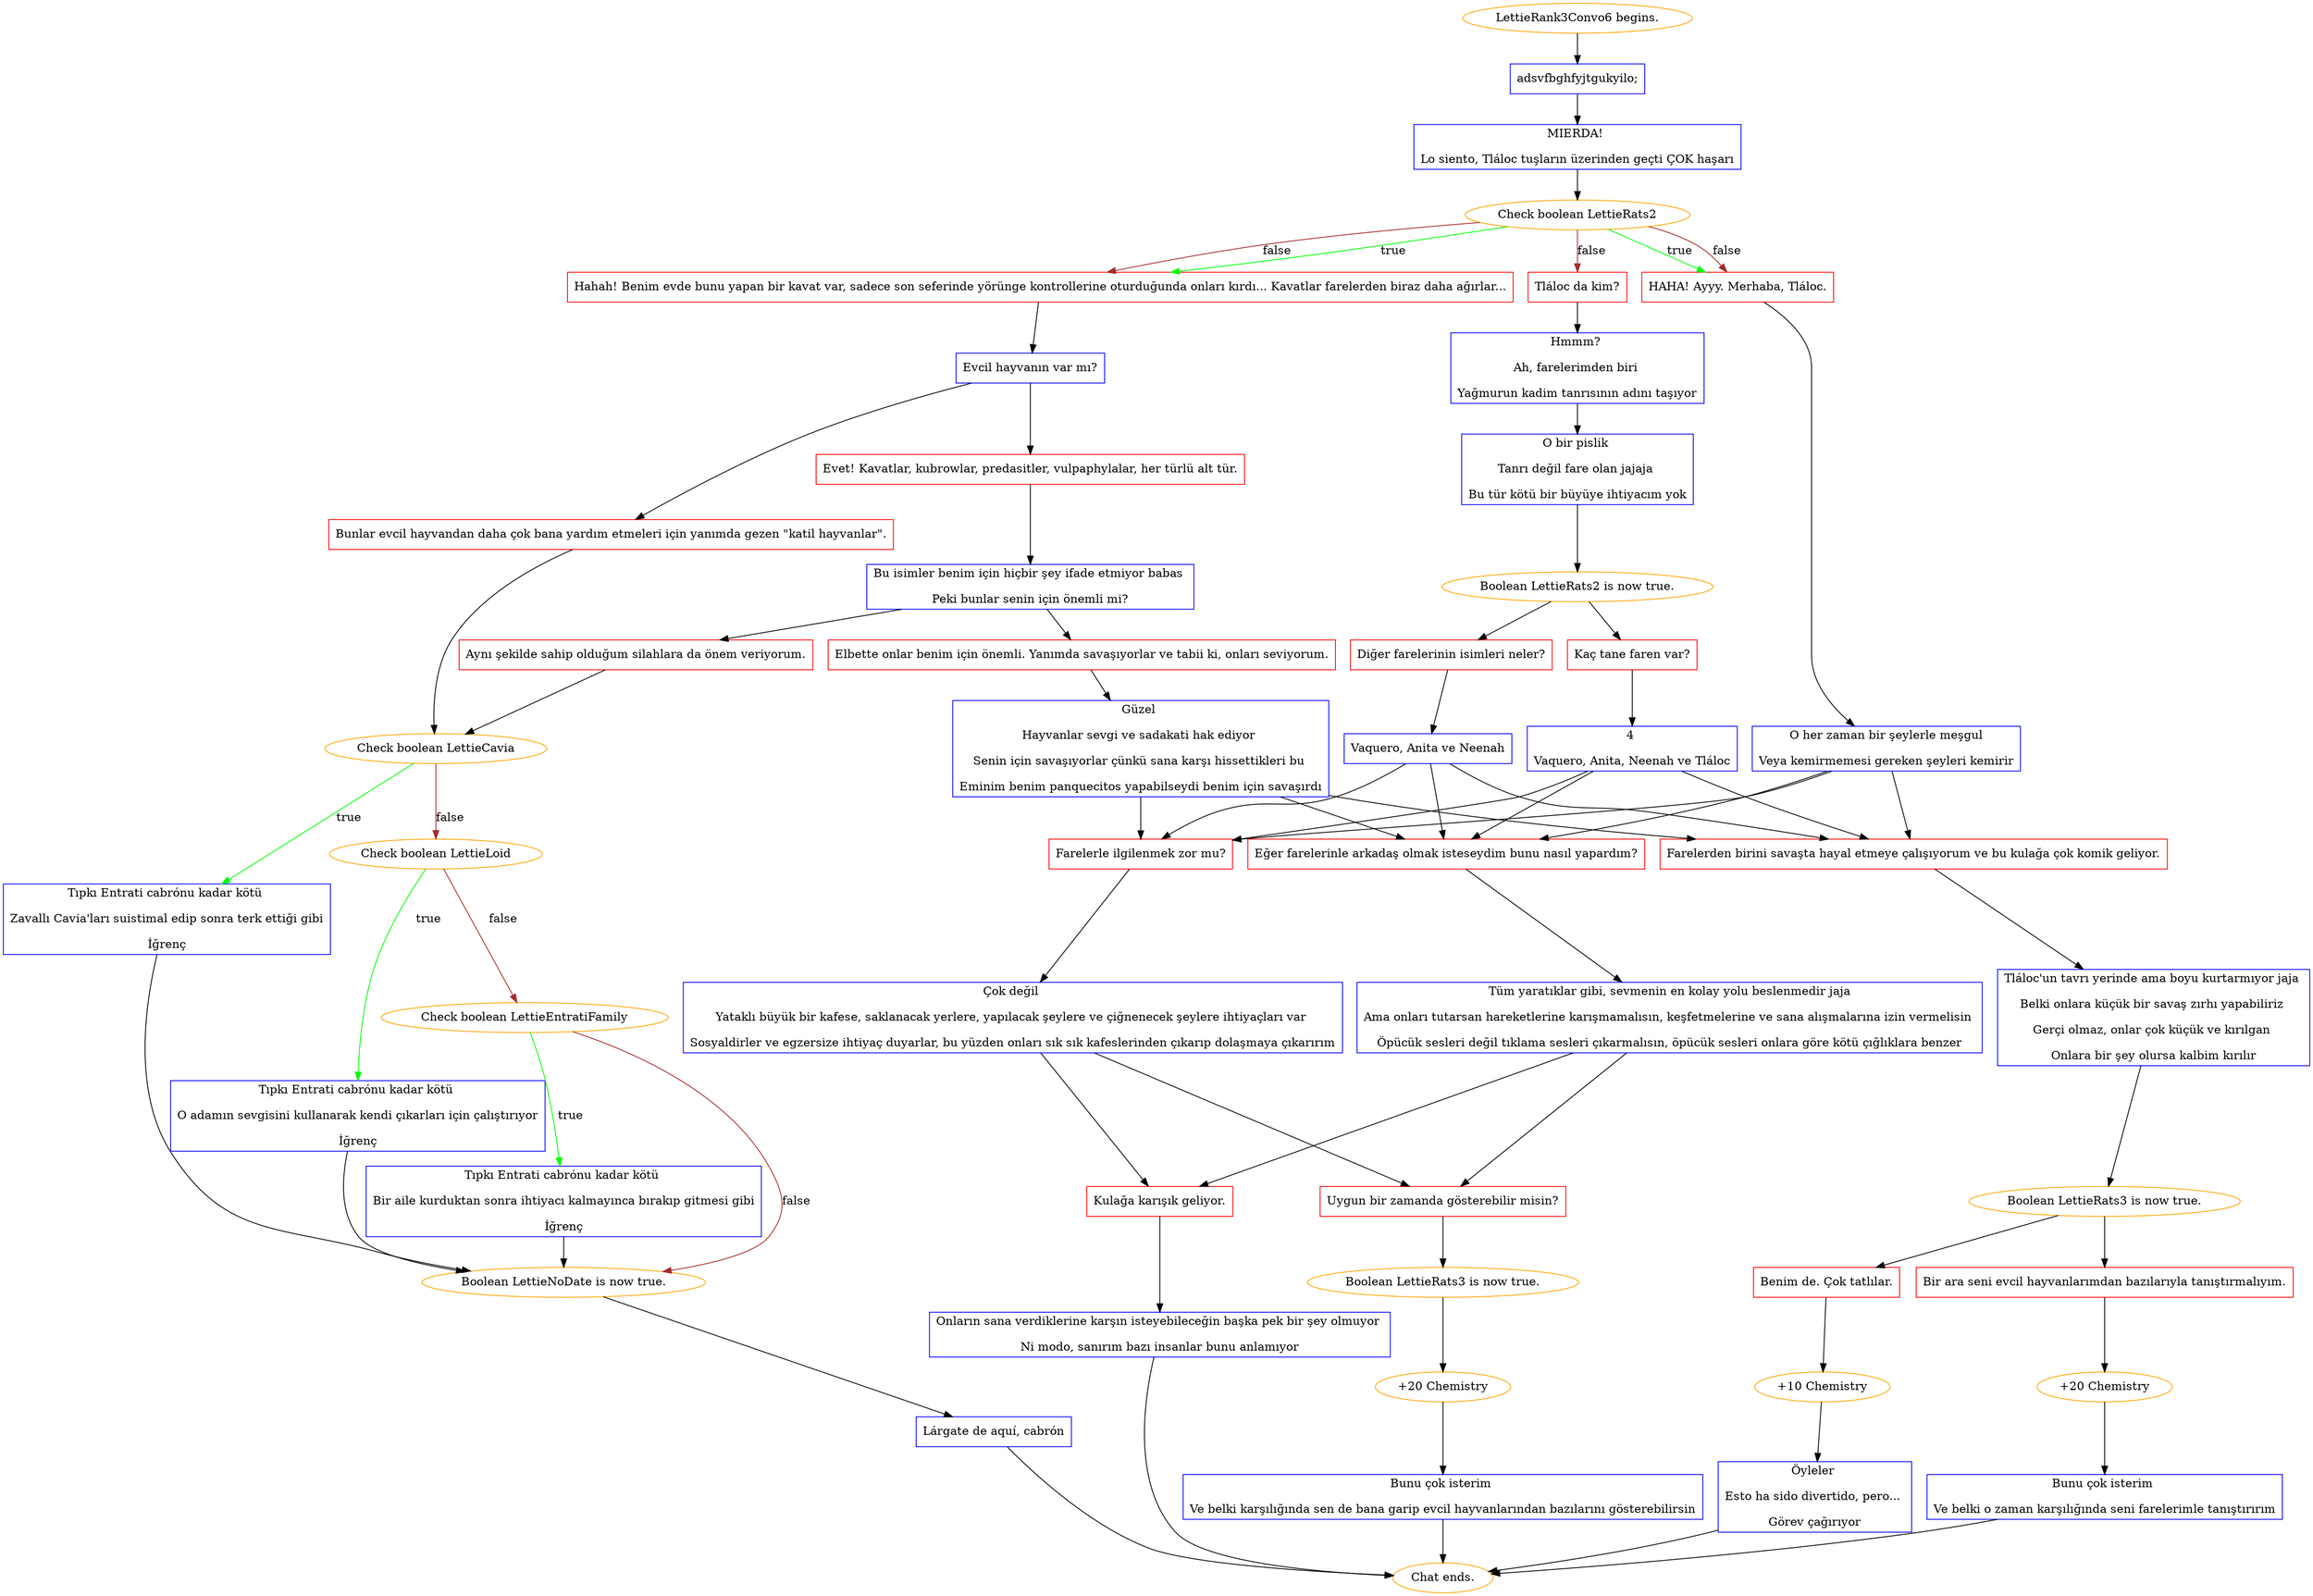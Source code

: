 digraph {
	"LettieRank3Convo6 begins." [color=orange];
		"LettieRank3Convo6 begins." -> j1159414171;
	j1159414171 [label="adsvfbghfyjtgukyilo;",shape=box,color=blue];
		j1159414171 -> j2572681450;
	j2572681450 [label="MIERDA! 
Lo siento, Tláloc tuşların üzerinden geçti ÇOK haşarı",shape=box,color=blue];
		j2572681450 -> j352879681;
	j352879681 [label="Check boolean LettieRats2",color=orange];
		j352879681 -> j3332887397 [label=true,color=green];
		j352879681 -> j486965581 [label=true,color=green];
		j352879681 -> j3332887397 [label=false,color=brown];
		j352879681 -> j3821575886 [label=false,color=brown];
		j352879681 -> j486965581 [label=false,color=brown];
	j3332887397 [label="HAHA! Ayyy. Merhaba, Tláloc.",shape=box,color=red];
		j3332887397 -> j836137679;
	j486965581 [label="Hahah! Benim evde bunu yapan bir kavat var, sadece son seferinde yörünge kontrollerine oturduğunda onları kırdı... Kavatlar farelerden biraz daha ağırlar...",shape=box,color=red];
		j486965581 -> j945940129;
	j3821575886 [label="Tláloc da kim?",shape=box,color=red];
		j3821575886 -> j4040817487;
	j836137679 [label="O her zaman bir şeylerle meşgul
Veya kemirmemesi gereken şeyleri kemirir",shape=box,color=blue];
		j836137679 -> j480637567;
		j836137679 -> j535912939;
		j836137679 -> j1783719639;
	j945940129 [label="Evcil hayvanın var mı?",shape=box,color=blue];
		j945940129 -> j2558659833;
		j945940129 -> j1338451170;
	j4040817487 [label="Hmmm? 
Ah, farelerimden biri 
Yağmurun kadim tanrısının adını taşıyor",shape=box,color=blue];
		j4040817487 -> j3276402351;
	j480637567 [label="Eğer farelerinle arkadaş olmak isteseydim bunu nasıl yapardım?",shape=box,color=red];
		j480637567 -> j2420958760;
	j535912939 [label="Farelerle ilgilenmek zor mu?",shape=box,color=red];
		j535912939 -> j4060423080;
	j1783719639 [label="Farelerden birini savaşta hayal etmeye çalışıyorum ve bu kulağa çok komik geliyor.",shape=box,color=red];
		j1783719639 -> j2720131374;
	j2558659833 [label="Evet! Kavatlar, kubrowlar, predasitler, vulpaphylalar, her türlü alt tür.",shape=box,color=red];
		j2558659833 -> j428878501;
	j1338451170 [label="Bunlar evcil hayvandan daha çok bana yardım etmeleri için yanımda gezen \"katil hayvanlar\".",shape=box,color=red];
		j1338451170 -> j2709366223;
	j3276402351 [label="O bir pislik 
Tanrı değil fare olan jajaja 
Bu tür kötü bir büyüye ihtiyacım yok",shape=box,color=blue];
		j3276402351 -> j10351059;
	j2420958760 [label="Tüm yaratıklar gibi, sevmenin en kolay yolu beslenmedir jaja
Ama onları tutarsan hareketlerine karışmamalısın, keşfetmelerine ve sana alışmalarına izin vermelisin 
Öpücük sesleri değil tıklama sesleri çıkarmalısın, öpücük sesleri onlara göre kötü çığlıklara benzer",shape=box,color=blue];
		j2420958760 -> j3246426948;
		j2420958760 -> j2210115967;
	j4060423080 [label="Çok değil 
Yataklı büyük bir kafese, saklanacak yerlere, yapılacak şeylere ve çiğnenecek şeylere ihtiyaçları var 
Sosyaldirler ve egzersize ihtiyaç duyarlar, bu yüzden onları sık sık kafeslerinden çıkarıp dolaşmaya çıkarırım",shape=box,color=blue];
		j4060423080 -> j3246426948;
		j4060423080 -> j2210115967;
	j2720131374 [label="Tláloc'un tavrı yerinde ama boyu kurtarmıyor jaja 
Belki onlara küçük bir savaş zırhı yapabiliriz 
Gerçi olmaz, onlar çok küçük ve kırılgan 
Onlara bir şey olursa kalbim kırılır",shape=box,color=blue];
		j2720131374 -> j2279302391;
	j428878501 [label="Bu isimler benim için hiçbir şey ifade etmiyor babas 
Peki bunlar senin için önemli mi?",shape=box,color=blue];
		j428878501 -> j1000022849;
		j428878501 -> j772582047;
	j2709366223 [label="Check boolean LettieCavia",color=orange];
		j2709366223 -> j3410851915 [label=true,color=green];
		j2709366223 -> j1457704003 [label=false,color=brown];
	j10351059 [label="Boolean LettieRats2 is now true.",color=orange];
		j10351059 -> j1673987882;
		j10351059 -> j3463918543;
	j3246426948 [label="Uygun bir zamanda gösterebilir misin?",shape=box,color=red];
		j3246426948 -> j3205140916;
	j2210115967 [label="Kulağa karışık geliyor.",shape=box,color=red];
		j2210115967 -> j3883364740;
	j2279302391 [label="Boolean LettieRats3 is now true.",color=orange];
		j2279302391 -> j3174537429;
		j2279302391 -> j2083350614;
	j1000022849 [label="Elbette onlar benim için önemli. Yanımda savaşıyorlar ve tabii ki, onları seviyorum.",shape=box,color=red];
		j1000022849 -> j1985918040;
	j772582047 [label="Aynı şekilde sahip olduğum silahlara da önem veriyorum.",shape=box,color=red];
		j772582047 -> j2709366223;
	j3410851915 [label="Tıpkı Entrati cabrónu kadar kötü 
Zavallı Cavia'ları suistimal edip sonra terk ettiği gibi
İğrenç",shape=box,color=blue];
		j3410851915 -> j3650571808;
	j1457704003 [label="Check boolean LettieLoid",color=orange];
		j1457704003 -> j2314165307 [label=true,color=green];
		j1457704003 -> j2739792652 [label=false,color=brown];
	j1673987882 [label="Kaç tane faren var?",shape=box,color=red];
		j1673987882 -> j3187156952;
	j3463918543 [label="Diğer farelerinin isimleri neler?",shape=box,color=red];
		j3463918543 -> j3689299474;
	j3205140916 [label="Boolean LettieRats3 is now true.",color=orange];
		j3205140916 -> j3619399267;
	j3883364740 [label="Onların sana verdiklerine karşın isteyebileceğin başka pek bir şey olmuyor 
Ni modo, sanırım bazı insanlar bunu anlamıyor",shape=box,color=blue];
		j3883364740 -> "Chat ends.";
	j3174537429 [label="Benim de. Çok tatlılar.",shape=box,color=red];
		j3174537429 -> j2320013996;
	j2083350614 [label="Bir ara seni evcil hayvanlarımdan bazılarıyla tanıştırmalıyım.",shape=box,color=red];
		j2083350614 -> j1603295596;
	j1985918040 [label="Güzel 
Hayvanlar sevgi ve sadakati hak ediyor 
Senin için savaşıyorlar çünkü sana karşı hissettikleri bu 
Eminim benim panquecitos yapabilseydi benim için savaşırdı",shape=box,color=blue];
		j1985918040 -> j480637567;
		j1985918040 -> j535912939;
		j1985918040 -> j1783719639;
	j3650571808 [label="Boolean LettieNoDate is now true.",color=orange];
		j3650571808 -> j3947662504;
	j2314165307 [label="Tıpkı Entrati cabrónu kadar kötü 
O adamın sevgisini kullanarak kendi çıkarları için çalıştırıyor
İğrenç",shape=box,color=blue];
		j2314165307 -> j3650571808;
	j2739792652 [label="Check boolean LettieEntratiFamily",color=orange];
		j2739792652 -> j2253043935 [label=true,color=green];
		j2739792652 -> j3650571808 [label=false,color=brown];
	j3187156952 [label="4 
Vaquero, Anita, Neenah ve Tláloc",shape=box,color=blue];
		j3187156952 -> j480637567;
		j3187156952 -> j535912939;
		j3187156952 -> j1783719639;
	j3689299474 [label="Vaquero, Anita ve Neenah",shape=box,color=blue];
		j3689299474 -> j480637567;
		j3689299474 -> j535912939;
		j3689299474 -> j1783719639;
	j3619399267 [label="+20 Chemistry",color=orange];
		j3619399267 -> j2567652461;
	"Chat ends." [color=orange];
	j2320013996 [label="+10 Chemistry",color=orange];
		j2320013996 -> j2729155890;
	j1603295596 [label="+20 Chemistry",color=orange];
		j1603295596 -> j2148241797;
	j3947662504 [label="Lárgate de aquí, cabrón",shape=box,color=blue];
		j3947662504 -> "Chat ends.";
	j2253043935 [label="Tıpkı Entrati cabrónu kadar kötü 
Bir aile kurduktan sonra ihtiyacı kalmayınca bırakıp gitmesi gibi
İğrenç",shape=box,color=blue];
		j2253043935 -> j3650571808;
	j2567652461 [label="Bunu çok isterim 
Ve belki karşılığında sen de bana garip evcil hayvanlarından bazılarını gösterebilirsin",shape=box,color=blue];
		j2567652461 -> "Chat ends.";
	j2729155890 [label="Öyleler 
Esto ha sido divertido, pero... 
Görev çağırıyor",shape=box,color=blue];
		j2729155890 -> "Chat ends.";
	j2148241797 [label="Bunu çok isterim 
Ve belki o zaman karşılığında seni farelerimle tanıştırırım",shape=box,color=blue];
		j2148241797 -> "Chat ends.";
}